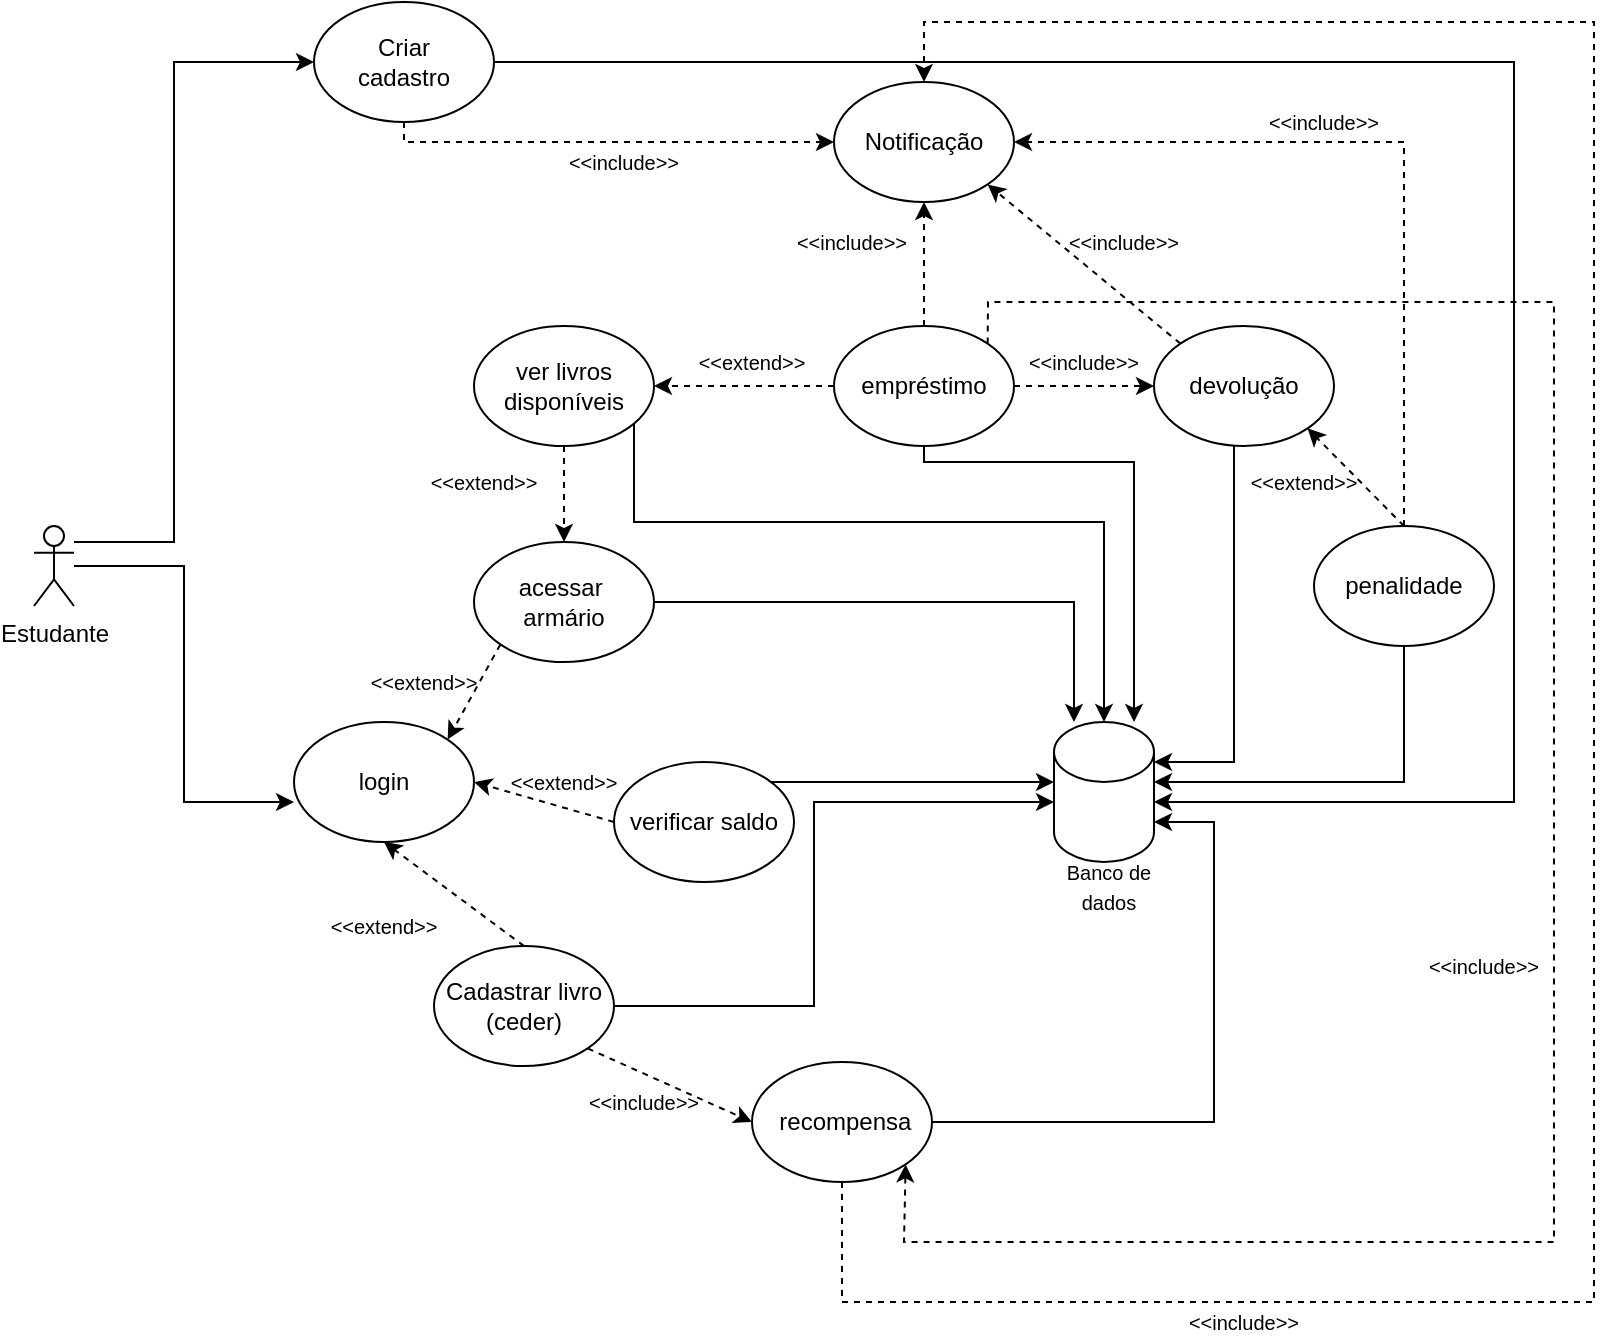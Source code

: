 <mxfile version="28.0.7">
  <diagram name="Página-1" id="KNmywKsc4IFRDWh2PKOs">
    <mxGraphModel dx="1111" dy="449" grid="1" gridSize="10" guides="1" tooltips="1" connect="1" arrows="1" fold="1" page="1" pageScale="1" pageWidth="827" pageHeight="1169" math="0" shadow="0">
      <root>
        <mxCell id="0" />
        <mxCell id="1" parent="0" />
        <mxCell id="5oPdgTHN8nJl8k-OpPi6-1" style="edgeStyle=orthogonalEdgeStyle;rounded=0;orthogonalLoop=1;jettySize=auto;html=1;entryX=0;entryY=0.5;entryDx=0;entryDy=0;" edge="1" parent="1" source="5oPdgTHN8nJl8k-OpPi6-2" target="5oPdgTHN8nJl8k-OpPi6-3">
          <mxGeometry relative="1" as="geometry">
            <Array as="points">
              <mxPoint x="100" y="270" />
              <mxPoint x="100" y="30" />
            </Array>
          </mxGeometry>
        </mxCell>
        <mxCell id="5oPdgTHN8nJl8k-OpPi6-2" value="Estudante" style="shape=umlActor;verticalLabelPosition=bottom;verticalAlign=top;html=1;outlineConnect=0;" vertex="1" parent="1">
          <mxGeometry x="30" y="262" width="20" height="40" as="geometry" />
        </mxCell>
        <mxCell id="5oPdgTHN8nJl8k-OpPi6-3" value="&lt;div&gt;Criar&lt;/div&gt;cadastro" style="ellipse;whiteSpace=wrap;html=1;" vertex="1" parent="1">
          <mxGeometry x="170" width="90" height="60" as="geometry" />
        </mxCell>
        <mxCell id="5oPdgTHN8nJl8k-OpPi6-4" value="empréstimo" style="ellipse;whiteSpace=wrap;html=1;" vertex="1" parent="1">
          <mxGeometry x="430" y="162" width="90" height="60" as="geometry" />
        </mxCell>
        <mxCell id="5oPdgTHN8nJl8k-OpPi6-5" style="edgeStyle=orthogonalEdgeStyle;rounded=0;orthogonalLoop=1;jettySize=auto;html=1;" edge="1" parent="1" source="5oPdgTHN8nJl8k-OpPi6-6" target="5oPdgTHN8nJl8k-OpPi6-7">
          <mxGeometry relative="1" as="geometry">
            <Array as="points">
              <mxPoint x="620" y="560" />
              <mxPoint x="620" y="410" />
            </Array>
          </mxGeometry>
        </mxCell>
        <mxCell id="5oPdgTHN8nJl8k-OpPi6-6" value="&amp;nbsp;recompensa" style="ellipse;whiteSpace=wrap;html=1;" vertex="1" parent="1">
          <mxGeometry x="389" y="530" width="90" height="60" as="geometry" />
        </mxCell>
        <mxCell id="5oPdgTHN8nJl8k-OpPi6-7" value="" style="shape=cylinder3;whiteSpace=wrap;html=1;boundedLbl=1;backgroundOutline=1;size=15;" vertex="1" parent="1">
          <mxGeometry x="540" y="360" width="50" height="70" as="geometry" />
        </mxCell>
        <mxCell id="5oPdgTHN8nJl8k-OpPi6-8" value="&lt;font style=&quot;font-size: 10px;&quot;&gt;Banco de dados&lt;/font&gt;" style="text;html=1;align=center;verticalAlign=middle;whiteSpace=wrap;rounded=0;" vertex="1" parent="1">
          <mxGeometry x="543.5" y="432" width="46.5" height="20" as="geometry" />
        </mxCell>
        <mxCell id="5oPdgTHN8nJl8k-OpPi6-9" style="edgeStyle=orthogonalEdgeStyle;rounded=0;orthogonalLoop=1;jettySize=auto;html=1;exitX=1;exitY=0.5;exitDx=0;exitDy=0;" edge="1" parent="1" source="5oPdgTHN8nJl8k-OpPi6-10" target="5oPdgTHN8nJl8k-OpPi6-7">
          <mxGeometry relative="1" as="geometry">
            <Array as="points">
              <mxPoint x="420" y="502" />
              <mxPoint x="420" y="400" />
            </Array>
          </mxGeometry>
        </mxCell>
        <mxCell id="5oPdgTHN8nJl8k-OpPi6-10" value="Cadastrar livro&lt;div&gt;(ceder)&lt;/div&gt;" style="ellipse;whiteSpace=wrap;html=1;" vertex="1" parent="1">
          <mxGeometry x="230" y="472" width="90" height="60" as="geometry" />
        </mxCell>
        <mxCell id="5oPdgTHN8nJl8k-OpPi6-11" value="login" style="ellipse;whiteSpace=wrap;html=1;" vertex="1" parent="1">
          <mxGeometry x="160" y="360" width="90" height="60" as="geometry" />
        </mxCell>
        <mxCell id="5oPdgTHN8nJl8k-OpPi6-12" style="edgeStyle=orthogonalEdgeStyle;rounded=0;orthogonalLoop=1;jettySize=auto;html=1;" edge="1" parent="1" source="5oPdgTHN8nJl8k-OpPi6-13" target="5oPdgTHN8nJl8k-OpPi6-7">
          <mxGeometry relative="1" as="geometry">
            <mxPoint x="530" y="410" as="targetPoint" />
            <Array as="points">
              <mxPoint x="470" y="390" />
              <mxPoint x="470" y="390" />
            </Array>
          </mxGeometry>
        </mxCell>
        <mxCell id="5oPdgTHN8nJl8k-OpPi6-13" value="verificar saldo" style="ellipse;whiteSpace=wrap;html=1;" vertex="1" parent="1">
          <mxGeometry x="320" y="380" width="90" height="60" as="geometry" />
        </mxCell>
        <mxCell id="5oPdgTHN8nJl8k-OpPi6-14" style="edgeStyle=orthogonalEdgeStyle;rounded=0;orthogonalLoop=1;jettySize=auto;html=1;" edge="1" parent="1" source="5oPdgTHN8nJl8k-OpPi6-15" target="5oPdgTHN8nJl8k-OpPi6-7">
          <mxGeometry relative="1" as="geometry">
            <Array as="points">
              <mxPoint x="550" y="300" />
            </Array>
          </mxGeometry>
        </mxCell>
        <mxCell id="5oPdgTHN8nJl8k-OpPi6-15" value="acessar&amp;nbsp; armário" style="ellipse;whiteSpace=wrap;html=1;" vertex="1" parent="1">
          <mxGeometry x="250" y="270" width="90" height="60" as="geometry" />
        </mxCell>
        <mxCell id="5oPdgTHN8nJl8k-OpPi6-16" style="edgeStyle=orthogonalEdgeStyle;rounded=0;orthogonalLoop=1;jettySize=auto;html=1;" edge="1" parent="1" source="5oPdgTHN8nJl8k-OpPi6-17" target="5oPdgTHN8nJl8k-OpPi6-7">
          <mxGeometry relative="1" as="geometry">
            <Array as="points">
              <mxPoint x="630" y="380" />
            </Array>
          </mxGeometry>
        </mxCell>
        <mxCell id="5oPdgTHN8nJl8k-OpPi6-17" value="devolução" style="ellipse;whiteSpace=wrap;html=1;" vertex="1" parent="1">
          <mxGeometry x="590" y="162" width="90" height="60" as="geometry" />
        </mxCell>
        <mxCell id="5oPdgTHN8nJl8k-OpPi6-18" value="penalidade" style="ellipse;whiteSpace=wrap;html=1;" vertex="1" parent="1">
          <mxGeometry x="670" y="262" width="90" height="60" as="geometry" />
        </mxCell>
        <mxCell id="5oPdgTHN8nJl8k-OpPi6-19" value="" style="endArrow=classic;html=1;rounded=0;exitX=0;exitY=1;exitDx=0;exitDy=0;entryX=1;entryY=0;entryDx=0;entryDy=0;dashed=1;" edge="1" parent="1" source="5oPdgTHN8nJl8k-OpPi6-15" target="5oPdgTHN8nJl8k-OpPi6-11">
          <mxGeometry width="50" height="50" relative="1" as="geometry">
            <mxPoint x="200" y="162" as="sourcePoint" />
            <mxPoint x="250" y="112" as="targetPoint" />
          </mxGeometry>
        </mxCell>
        <mxCell id="5oPdgTHN8nJl8k-OpPi6-20" value="" style="endArrow=classic;html=1;rounded=0;exitX=0;exitY=0.5;exitDx=0;exitDy=0;entryX=1;entryY=0.5;entryDx=0;entryDy=0;dashed=1;" edge="1" parent="1" source="5oPdgTHN8nJl8k-OpPi6-13" target="5oPdgTHN8nJl8k-OpPi6-11">
          <mxGeometry width="50" height="50" relative="1" as="geometry">
            <mxPoint x="230" y="173" as="sourcePoint" />
            <mxPoint x="167" y="232" as="targetPoint" />
          </mxGeometry>
        </mxCell>
        <mxCell id="5oPdgTHN8nJl8k-OpPi6-21" value="" style="endArrow=classic;html=1;rounded=0;exitX=0.5;exitY=0;exitDx=0;exitDy=0;entryX=0.5;entryY=1;entryDx=0;entryDy=0;dashed=1;" edge="1" parent="1" source="5oPdgTHN8nJl8k-OpPi6-10" target="5oPdgTHN8nJl8k-OpPi6-11">
          <mxGeometry width="50" height="50" relative="1" as="geometry">
            <mxPoint x="293" y="222" as="sourcePoint" />
            <mxPoint x="230" y="281" as="targetPoint" />
          </mxGeometry>
        </mxCell>
        <mxCell id="5oPdgTHN8nJl8k-OpPi6-22" value="" style="endArrow=classic;html=1;rounded=0;exitX=0;exitY=0.5;exitDx=0;exitDy=0;entryX=1;entryY=0.5;entryDx=0;entryDy=0;dashed=1;" edge="1" parent="1" source="5oPdgTHN8nJl8k-OpPi6-4" target="5oPdgTHN8nJl8k-OpPi6-27">
          <mxGeometry width="50" height="50" relative="1" as="geometry">
            <mxPoint x="473" y="162" as="sourcePoint" />
            <mxPoint x="410" y="221" as="targetPoint" />
          </mxGeometry>
        </mxCell>
        <mxCell id="5oPdgTHN8nJl8k-OpPi6-23" value="" style="endArrow=classic;html=1;rounded=0;exitX=1;exitY=0.5;exitDx=0;exitDy=0;dashed=1;entryX=0;entryY=0.5;entryDx=0;entryDy=0;" edge="1" parent="1" source="5oPdgTHN8nJl8k-OpPi6-4" target="5oPdgTHN8nJl8k-OpPi6-17">
          <mxGeometry width="50" height="50" relative="1" as="geometry">
            <mxPoint x="573" y="112" as="sourcePoint" />
            <mxPoint x="720" y="82" as="targetPoint" />
          </mxGeometry>
        </mxCell>
        <mxCell id="5oPdgTHN8nJl8k-OpPi6-24" value="" style="endArrow=classic;html=1;rounded=0;exitX=0.5;exitY=0;exitDx=0;exitDy=0;entryX=1;entryY=1;entryDx=0;entryDy=0;dashed=1;" edge="1" parent="1" source="5oPdgTHN8nJl8k-OpPi6-18" target="5oPdgTHN8nJl8k-OpPi6-17">
          <mxGeometry width="50" height="50" relative="1" as="geometry">
            <mxPoint x="643" y="182" as="sourcePoint" />
            <mxPoint x="580" y="241" as="targetPoint" />
          </mxGeometry>
        </mxCell>
        <mxCell id="5oPdgTHN8nJl8k-OpPi6-25" value="" style="endArrow=classic;html=1;rounded=0;exitX=1;exitY=1;exitDx=0;exitDy=0;entryX=0;entryY=0.5;entryDx=0;entryDy=0;dashed=1;" edge="1" parent="1" source="5oPdgTHN8nJl8k-OpPi6-10" target="5oPdgTHN8nJl8k-OpPi6-6">
          <mxGeometry width="50" height="50" relative="1" as="geometry">
            <mxPoint x="473" y="212" as="sourcePoint" />
            <mxPoint x="410" y="271" as="targetPoint" />
          </mxGeometry>
        </mxCell>
        <mxCell id="5oPdgTHN8nJl8k-OpPi6-26" style="edgeStyle=orthogonalEdgeStyle;rounded=0;orthogonalLoop=1;jettySize=auto;html=1;" edge="1" parent="1" source="5oPdgTHN8nJl8k-OpPi6-27" target="5oPdgTHN8nJl8k-OpPi6-7">
          <mxGeometry relative="1" as="geometry">
            <Array as="points">
              <mxPoint x="330" y="260" />
              <mxPoint x="565" y="260" />
            </Array>
          </mxGeometry>
        </mxCell>
        <mxCell id="5oPdgTHN8nJl8k-OpPi6-27" value="ver livros disponíveis" style="ellipse;whiteSpace=wrap;html=1;" vertex="1" parent="1">
          <mxGeometry x="250" y="162" width="90" height="60" as="geometry" />
        </mxCell>
        <mxCell id="5oPdgTHN8nJl8k-OpPi6-28" value="" style="endArrow=classic;html=1;rounded=0;exitX=0.5;exitY=1;exitDx=0;exitDy=0;entryX=0.5;entryY=0;entryDx=0;entryDy=0;dashed=1;" edge="1" parent="1" source="5oPdgTHN8nJl8k-OpPi6-27" target="5oPdgTHN8nJl8k-OpPi6-15">
          <mxGeometry width="50" height="50" relative="1" as="geometry">
            <mxPoint x="406" y="111.17" as="sourcePoint" />
            <mxPoint x="330" y="111.17" as="targetPoint" />
          </mxGeometry>
        </mxCell>
        <mxCell id="5oPdgTHN8nJl8k-OpPi6-29" value="&lt;font style=&quot;font-size: 10px;&quot;&gt;&amp;lt;&amp;lt;extend&amp;gt;&amp;gt;&lt;/font&gt;" style="text;html=1;align=center;verticalAlign=middle;whiteSpace=wrap;rounded=0;" vertex="1" parent="1">
          <mxGeometry x="230" y="230" width="50" height="20" as="geometry" />
        </mxCell>
        <mxCell id="5oPdgTHN8nJl8k-OpPi6-30" value="&lt;font style=&quot;font-size: 10px;&quot;&gt;&amp;lt;&amp;lt;extend&amp;gt;&amp;gt;&lt;/font&gt;" style="text;html=1;align=center;verticalAlign=middle;whiteSpace=wrap;rounded=0;" vertex="1" parent="1">
          <mxGeometry x="364" y="170" width="50" height="20" as="geometry" />
        </mxCell>
        <mxCell id="5oPdgTHN8nJl8k-OpPi6-31" value="&lt;font style=&quot;font-size: 10px;&quot;&gt;&amp;lt;&amp;lt;extend&amp;gt;&amp;gt;&lt;/font&gt;" style="text;html=1;align=center;verticalAlign=middle;whiteSpace=wrap;rounded=0;" vertex="1" parent="1">
          <mxGeometry x="200" y="330" width="50" height="20" as="geometry" />
        </mxCell>
        <mxCell id="5oPdgTHN8nJl8k-OpPi6-32" value="&lt;font style=&quot;font-size: 10px;&quot;&gt;&amp;lt;&amp;lt;extend&amp;gt;&amp;gt;&lt;/font&gt;" style="text;html=1;align=center;verticalAlign=middle;whiteSpace=wrap;rounded=0;" vertex="1" parent="1">
          <mxGeometry x="270" y="380" width="50" height="20" as="geometry" />
        </mxCell>
        <mxCell id="5oPdgTHN8nJl8k-OpPi6-33" value="&lt;font style=&quot;font-size: 10px;&quot;&gt;&amp;lt;&amp;lt;extend&amp;gt;&amp;gt;&lt;/font&gt;" style="text;html=1;align=center;verticalAlign=middle;whiteSpace=wrap;rounded=0;" vertex="1" parent="1">
          <mxGeometry x="180" y="452" width="50" height="20" as="geometry" />
        </mxCell>
        <mxCell id="5oPdgTHN8nJl8k-OpPi6-34" value="&lt;font style=&quot;font-size: 10px;&quot;&gt;&amp;lt;&amp;lt;extend&amp;gt;&amp;gt;&lt;/font&gt;" style="text;html=1;align=center;verticalAlign=middle;whiteSpace=wrap;rounded=0;" vertex="1" parent="1">
          <mxGeometry x="640" y="230" width="50" height="20" as="geometry" />
        </mxCell>
        <mxCell id="5oPdgTHN8nJl8k-OpPi6-35" value="&lt;font style=&quot;font-size: 10px;&quot;&gt;&amp;lt;&amp;lt;include&amp;gt;&amp;gt;&lt;/font&gt;" style="text;html=1;align=center;verticalAlign=middle;whiteSpace=wrap;rounded=0;" vertex="1" parent="1">
          <mxGeometry x="310" y="540" width="50" height="20" as="geometry" />
        </mxCell>
        <mxCell id="5oPdgTHN8nJl8k-OpPi6-36" value="&lt;font style=&quot;font-size: 10px;&quot;&gt;&amp;lt;&amp;lt;include&amp;gt;&amp;gt;&lt;/font&gt;" style="text;html=1;align=center;verticalAlign=middle;whiteSpace=wrap;rounded=0;" vertex="1" parent="1">
          <mxGeometry x="530" y="170" width="50" height="20" as="geometry" />
        </mxCell>
        <mxCell id="5oPdgTHN8nJl8k-OpPi6-37" style="edgeStyle=orthogonalEdgeStyle;rounded=0;orthogonalLoop=1;jettySize=auto;html=1;entryX=0;entryY=0.667;entryDx=0;entryDy=0;entryPerimeter=0;" edge="1" parent="1" source="5oPdgTHN8nJl8k-OpPi6-2" target="5oPdgTHN8nJl8k-OpPi6-11">
          <mxGeometry relative="1" as="geometry" />
        </mxCell>
        <mxCell id="5oPdgTHN8nJl8k-OpPi6-38" style="edgeStyle=orthogonalEdgeStyle;rounded=0;orthogonalLoop=1;jettySize=auto;html=1;" edge="1" parent="1" source="5oPdgTHN8nJl8k-OpPi6-4" target="5oPdgTHN8nJl8k-OpPi6-7">
          <mxGeometry relative="1" as="geometry">
            <Array as="points">
              <mxPoint x="475" y="230" />
              <mxPoint x="580" y="230" />
            </Array>
          </mxGeometry>
        </mxCell>
        <mxCell id="5oPdgTHN8nJl8k-OpPi6-39" style="edgeStyle=orthogonalEdgeStyle;rounded=0;orthogonalLoop=1;jettySize=auto;html=1;" edge="1" parent="1" source="5oPdgTHN8nJl8k-OpPi6-18" target="5oPdgTHN8nJl8k-OpPi6-7">
          <mxGeometry relative="1" as="geometry">
            <Array as="points">
              <mxPoint x="715" y="390" />
            </Array>
          </mxGeometry>
        </mxCell>
        <mxCell id="5oPdgTHN8nJl8k-OpPi6-40" style="edgeStyle=orthogonalEdgeStyle;rounded=0;orthogonalLoop=1;jettySize=auto;html=1;" edge="1" parent="1" source="5oPdgTHN8nJl8k-OpPi6-3" target="5oPdgTHN8nJl8k-OpPi6-7">
          <mxGeometry relative="1" as="geometry">
            <Array as="points">
              <mxPoint x="770" y="30" />
              <mxPoint x="770" y="400" />
            </Array>
          </mxGeometry>
        </mxCell>
        <mxCell id="5oPdgTHN8nJl8k-OpPi6-41" value="" style="endArrow=classic;html=1;rounded=0;dashed=1;entryX=1;entryY=1;entryDx=0;entryDy=0;exitX=1;exitY=0;exitDx=0;exitDy=0;" edge="1" parent="1" source="5oPdgTHN8nJl8k-OpPi6-4" target="5oPdgTHN8nJl8k-OpPi6-6">
          <mxGeometry width="50" height="50" relative="1" as="geometry">
            <mxPoint x="471" y="182" as="sourcePoint" />
            <mxPoint x="430" y="610" as="targetPoint" />
            <Array as="points">
              <mxPoint x="507" y="150" />
              <mxPoint x="612" y="150" />
              <mxPoint x="790" y="150" />
              <mxPoint x="790" y="620" />
              <mxPoint x="465" y="620" />
            </Array>
          </mxGeometry>
        </mxCell>
        <mxCell id="5oPdgTHN8nJl8k-OpPi6-42" value="&lt;font style=&quot;font-size: 10px;&quot;&gt;&amp;lt;&amp;lt;include&amp;gt;&amp;gt;&lt;/font&gt;" style="text;html=1;align=center;verticalAlign=middle;whiteSpace=wrap;rounded=0;" vertex="1" parent="1">
          <mxGeometry x="730" y="472" width="50" height="20" as="geometry" />
        </mxCell>
        <mxCell id="5oPdgTHN8nJl8k-OpPi6-43" value="&lt;div&gt;Notificação&lt;/div&gt;" style="ellipse;whiteSpace=wrap;html=1;" vertex="1" parent="1">
          <mxGeometry x="430" y="40" width="90" height="60" as="geometry" />
        </mxCell>
        <mxCell id="5oPdgTHN8nJl8k-OpPi6-44" value="" style="endArrow=classic;html=1;rounded=0;entryX=0.5;entryY=1;entryDx=0;entryDy=0;dashed=1;exitX=0.5;exitY=0;exitDx=0;exitDy=0;" edge="1" parent="1" source="5oPdgTHN8nJl8k-OpPi6-4" target="5oPdgTHN8nJl8k-OpPi6-43">
          <mxGeometry width="50" height="50" relative="1" as="geometry">
            <mxPoint x="500" y="120" as="sourcePoint" />
            <mxPoint x="370" y="118" as="targetPoint" />
          </mxGeometry>
        </mxCell>
        <mxCell id="5oPdgTHN8nJl8k-OpPi6-45" value="&lt;font style=&quot;font-size: 10px;&quot;&gt;&amp;lt;&amp;lt;include&amp;gt;&amp;gt;&lt;/font&gt;" style="text;html=1;align=center;verticalAlign=middle;whiteSpace=wrap;rounded=0;" vertex="1" parent="1">
          <mxGeometry x="414" y="110" width="50" height="20" as="geometry" />
        </mxCell>
        <mxCell id="5oPdgTHN8nJl8k-OpPi6-46" value="" style="endArrow=classic;html=1;rounded=0;entryX=1;entryY=1;entryDx=0;entryDy=0;dashed=1;exitX=0;exitY=0;exitDx=0;exitDy=0;" edge="1" parent="1" source="5oPdgTHN8nJl8k-OpPi6-17" target="5oPdgTHN8nJl8k-OpPi6-43">
          <mxGeometry width="50" height="50" relative="1" as="geometry">
            <mxPoint x="630" y="130" as="sourcePoint" />
            <mxPoint x="576" y="170" as="targetPoint" />
          </mxGeometry>
        </mxCell>
        <mxCell id="5oPdgTHN8nJl8k-OpPi6-47" value="&lt;font style=&quot;font-size: 10px;&quot;&gt;&amp;lt;&amp;lt;include&amp;gt;&amp;gt;&lt;/font&gt;" style="text;html=1;align=center;verticalAlign=middle;whiteSpace=wrap;rounded=0;" vertex="1" parent="1">
          <mxGeometry x="550" y="110" width="50" height="20" as="geometry" />
        </mxCell>
        <mxCell id="5oPdgTHN8nJl8k-OpPi6-49" value="&lt;font style=&quot;font-size: 10px;&quot;&gt;&amp;lt;&amp;lt;include&amp;gt;&amp;gt;&lt;/font&gt;" style="text;html=1;align=center;verticalAlign=middle;whiteSpace=wrap;rounded=0;" vertex="1" parent="1">
          <mxGeometry x="650" y="50" width="50" height="20" as="geometry" />
        </mxCell>
        <mxCell id="5oPdgTHN8nJl8k-OpPi6-50" value="&lt;font style=&quot;font-size: 10px;&quot;&gt;&amp;lt;&amp;lt;include&amp;gt;&amp;gt;&lt;/font&gt;" style="text;html=1;align=center;verticalAlign=middle;whiteSpace=wrap;rounded=0;" vertex="1" parent="1">
          <mxGeometry x="610" y="650" width="50" height="20" as="geometry" />
        </mxCell>
        <mxCell id="5oPdgTHN8nJl8k-OpPi6-51" value="" style="endArrow=classic;html=1;rounded=0;entryX=1;entryY=0.5;entryDx=0;entryDy=0;dashed=1;exitX=0.5;exitY=0;exitDx=0;exitDy=0;" edge="1" parent="1" source="5oPdgTHN8nJl8k-OpPi6-18" target="5oPdgTHN8nJl8k-OpPi6-43">
          <mxGeometry width="50" height="50" relative="1" as="geometry">
            <mxPoint x="706" y="140" as="sourcePoint" />
            <mxPoint x="610" y="60" as="targetPoint" />
            <Array as="points">
              <mxPoint x="715" y="70" />
            </Array>
          </mxGeometry>
        </mxCell>
        <mxCell id="5oPdgTHN8nJl8k-OpPi6-52" value="" style="endArrow=classic;html=1;rounded=0;dashed=1;exitX=0.5;exitY=1;exitDx=0;exitDy=0;entryX=0;entryY=0.5;entryDx=0;entryDy=0;" edge="1" parent="1" source="5oPdgTHN8nJl8k-OpPi6-3" target="5oPdgTHN8nJl8k-OpPi6-43">
          <mxGeometry width="50" height="50" relative="1" as="geometry">
            <mxPoint x="217.5" y="65" as="sourcePoint" />
            <mxPoint x="432.5" y="75" as="targetPoint" />
            <Array as="points">
              <mxPoint x="215" y="70" />
            </Array>
          </mxGeometry>
        </mxCell>
        <mxCell id="5oPdgTHN8nJl8k-OpPi6-53" value="&lt;font style=&quot;font-size: 10px;&quot;&gt;&amp;lt;&amp;lt;include&amp;gt;&amp;gt;&lt;/font&gt;" style="text;html=1;align=center;verticalAlign=middle;whiteSpace=wrap;rounded=0;" vertex="1" parent="1">
          <mxGeometry x="300" y="70" width="50" height="20" as="geometry" />
        </mxCell>
        <mxCell id="5oPdgTHN8nJl8k-OpPi6-54" value="" style="endArrow=classic;html=1;rounded=0;dashed=1;exitX=0.5;exitY=1;exitDx=0;exitDy=0;entryX=0.5;entryY=0;entryDx=0;entryDy=0;" edge="1" parent="1" source="5oPdgTHN8nJl8k-OpPi6-6" target="5oPdgTHN8nJl8k-OpPi6-43">
          <mxGeometry width="50" height="50" relative="1" as="geometry">
            <mxPoint x="350" y="620" as="sourcePoint" />
            <mxPoint x="480" y="10" as="targetPoint" />
            <Array as="points">
              <mxPoint x="434" y="650" />
              <mxPoint x="810" y="650" />
              <mxPoint x="810" y="140" />
              <mxPoint x="810" y="10" />
              <mxPoint x="475" y="10" />
            </Array>
          </mxGeometry>
        </mxCell>
      </root>
    </mxGraphModel>
  </diagram>
</mxfile>
